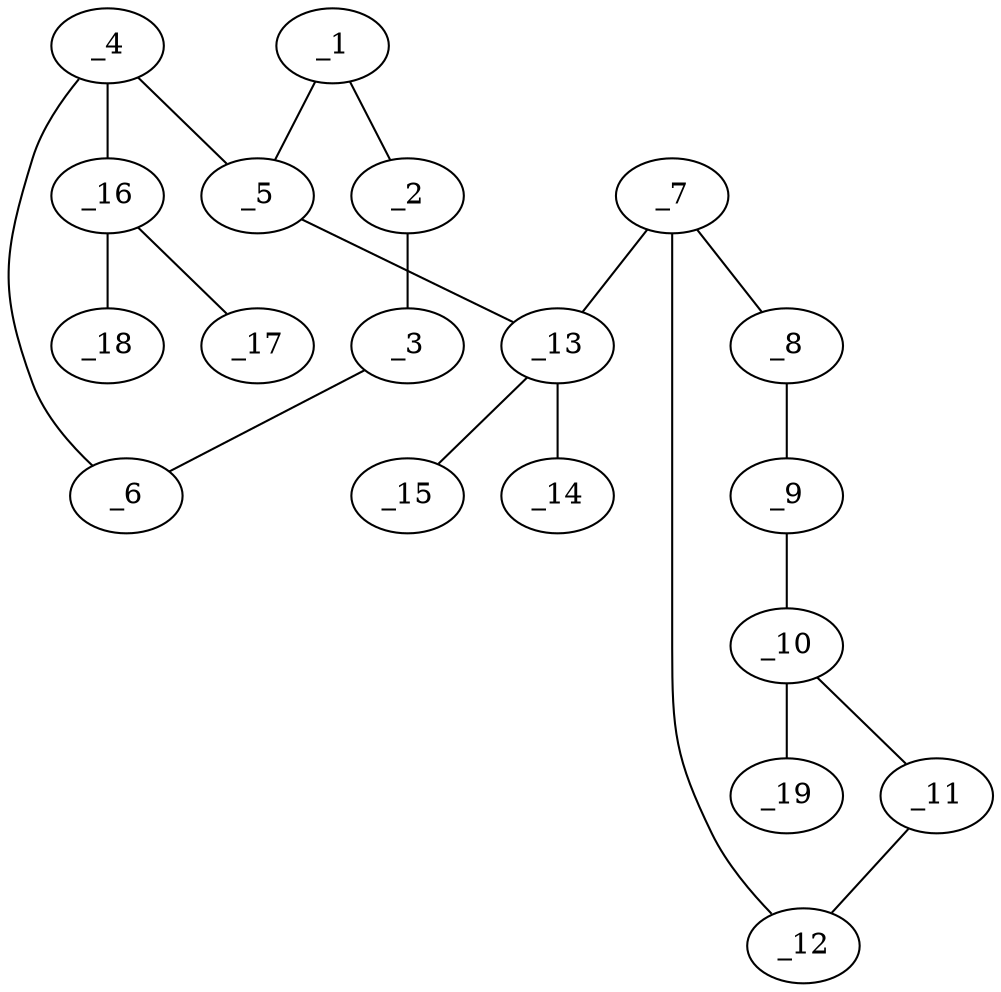graph molid627708 {
	_1	 [charge=0,
		chem=1,
		symbol="C  ",
		x="5.4641",
		y="-2"];
	_2	 [charge=0,
		chem=1,
		symbol="C  ",
		x="5.4641",
		y="-3"];
	_1 -- _2	 [valence=1];
	_5	 [charge=0,
		chem=1,
		symbol="C  ",
		x="4.5981",
		y="-1.5"];
	_1 -- _5	 [valence=2];
	_3	 [charge=0,
		chem=1,
		symbol="C  ",
		x="4.5981",
		y="-3.5"];
	_2 -- _3	 [valence=2];
	_6	 [charge=0,
		chem=1,
		symbol="C  ",
		x="3.732",
		y="-3"];
	_3 -- _6	 [valence=1];
	_4	 [charge=0,
		chem=1,
		symbol="C  ",
		x="3.7321",
		y="-2"];
	_4 -- _5	 [valence=1];
	_4 -- _6	 [valence=2];
	_16	 [charge=1,
		chem=4,
		symbol="N  ",
		x="2.866",
		y="-1.5"];
	_4 -- _16	 [valence=1];
	_13	 [charge=0,
		chem=5,
		symbol="S  ",
		x="4.5981",
		y="-0.5"];
	_5 -- _13	 [valence=1];
	_7	 [charge=0,
		chem=1,
		symbol="C  ",
		x="4.5981",
		y="0.5"];
	_8	 [charge=0,
		chem=1,
		symbol="C  ",
		x="3.7321",
		y=1];
	_7 -- _8	 [valence=1];
	_12	 [charge=0,
		chem=1,
		symbol="C  ",
		x="5.4641",
		y=1];
	_7 -- _12	 [valence=2];
	_7 -- _13	 [valence=1];
	_9	 [charge=0,
		chem=1,
		symbol="C  ",
		x="3.7321",
		y=2];
	_8 -- _9	 [valence=2];
	_10	 [charge=0,
		chem=1,
		symbol="C  ",
		x="4.5981",
		y="2.5"];
	_9 -- _10	 [valence=1];
	_11	 [charge=0,
		chem=1,
		symbol="C  ",
		x="5.4641",
		y=2];
	_10 -- _11	 [valence=2];
	_19	 [charge=0,
		chem=1,
		symbol="C  ",
		x="4.5981",
		y="3.5"];
	_10 -- _19	 [valence=1];
	_11 -- _12	 [valence=1];
	_14	 [charge=0,
		chem=2,
		symbol="O  ",
		x="5.5981",
		y="-0.5"];
	_13 -- _14	 [valence=2];
	_15	 [charge=0,
		chem=2,
		symbol="O  ",
		x="3.5981",
		y="-0.5"];
	_13 -- _15	 [valence=2];
	_17	 [charge=0,
		chem=2,
		symbol="O  ",
		x=2,
		y="-2"];
	_16 -- _17	 [valence=2];
	_18	 [charge="-1",
		chem=2,
		symbol="O  ",
		x="2.866",
		y="-0.5"];
	_16 -- _18	 [valence=1];
}
